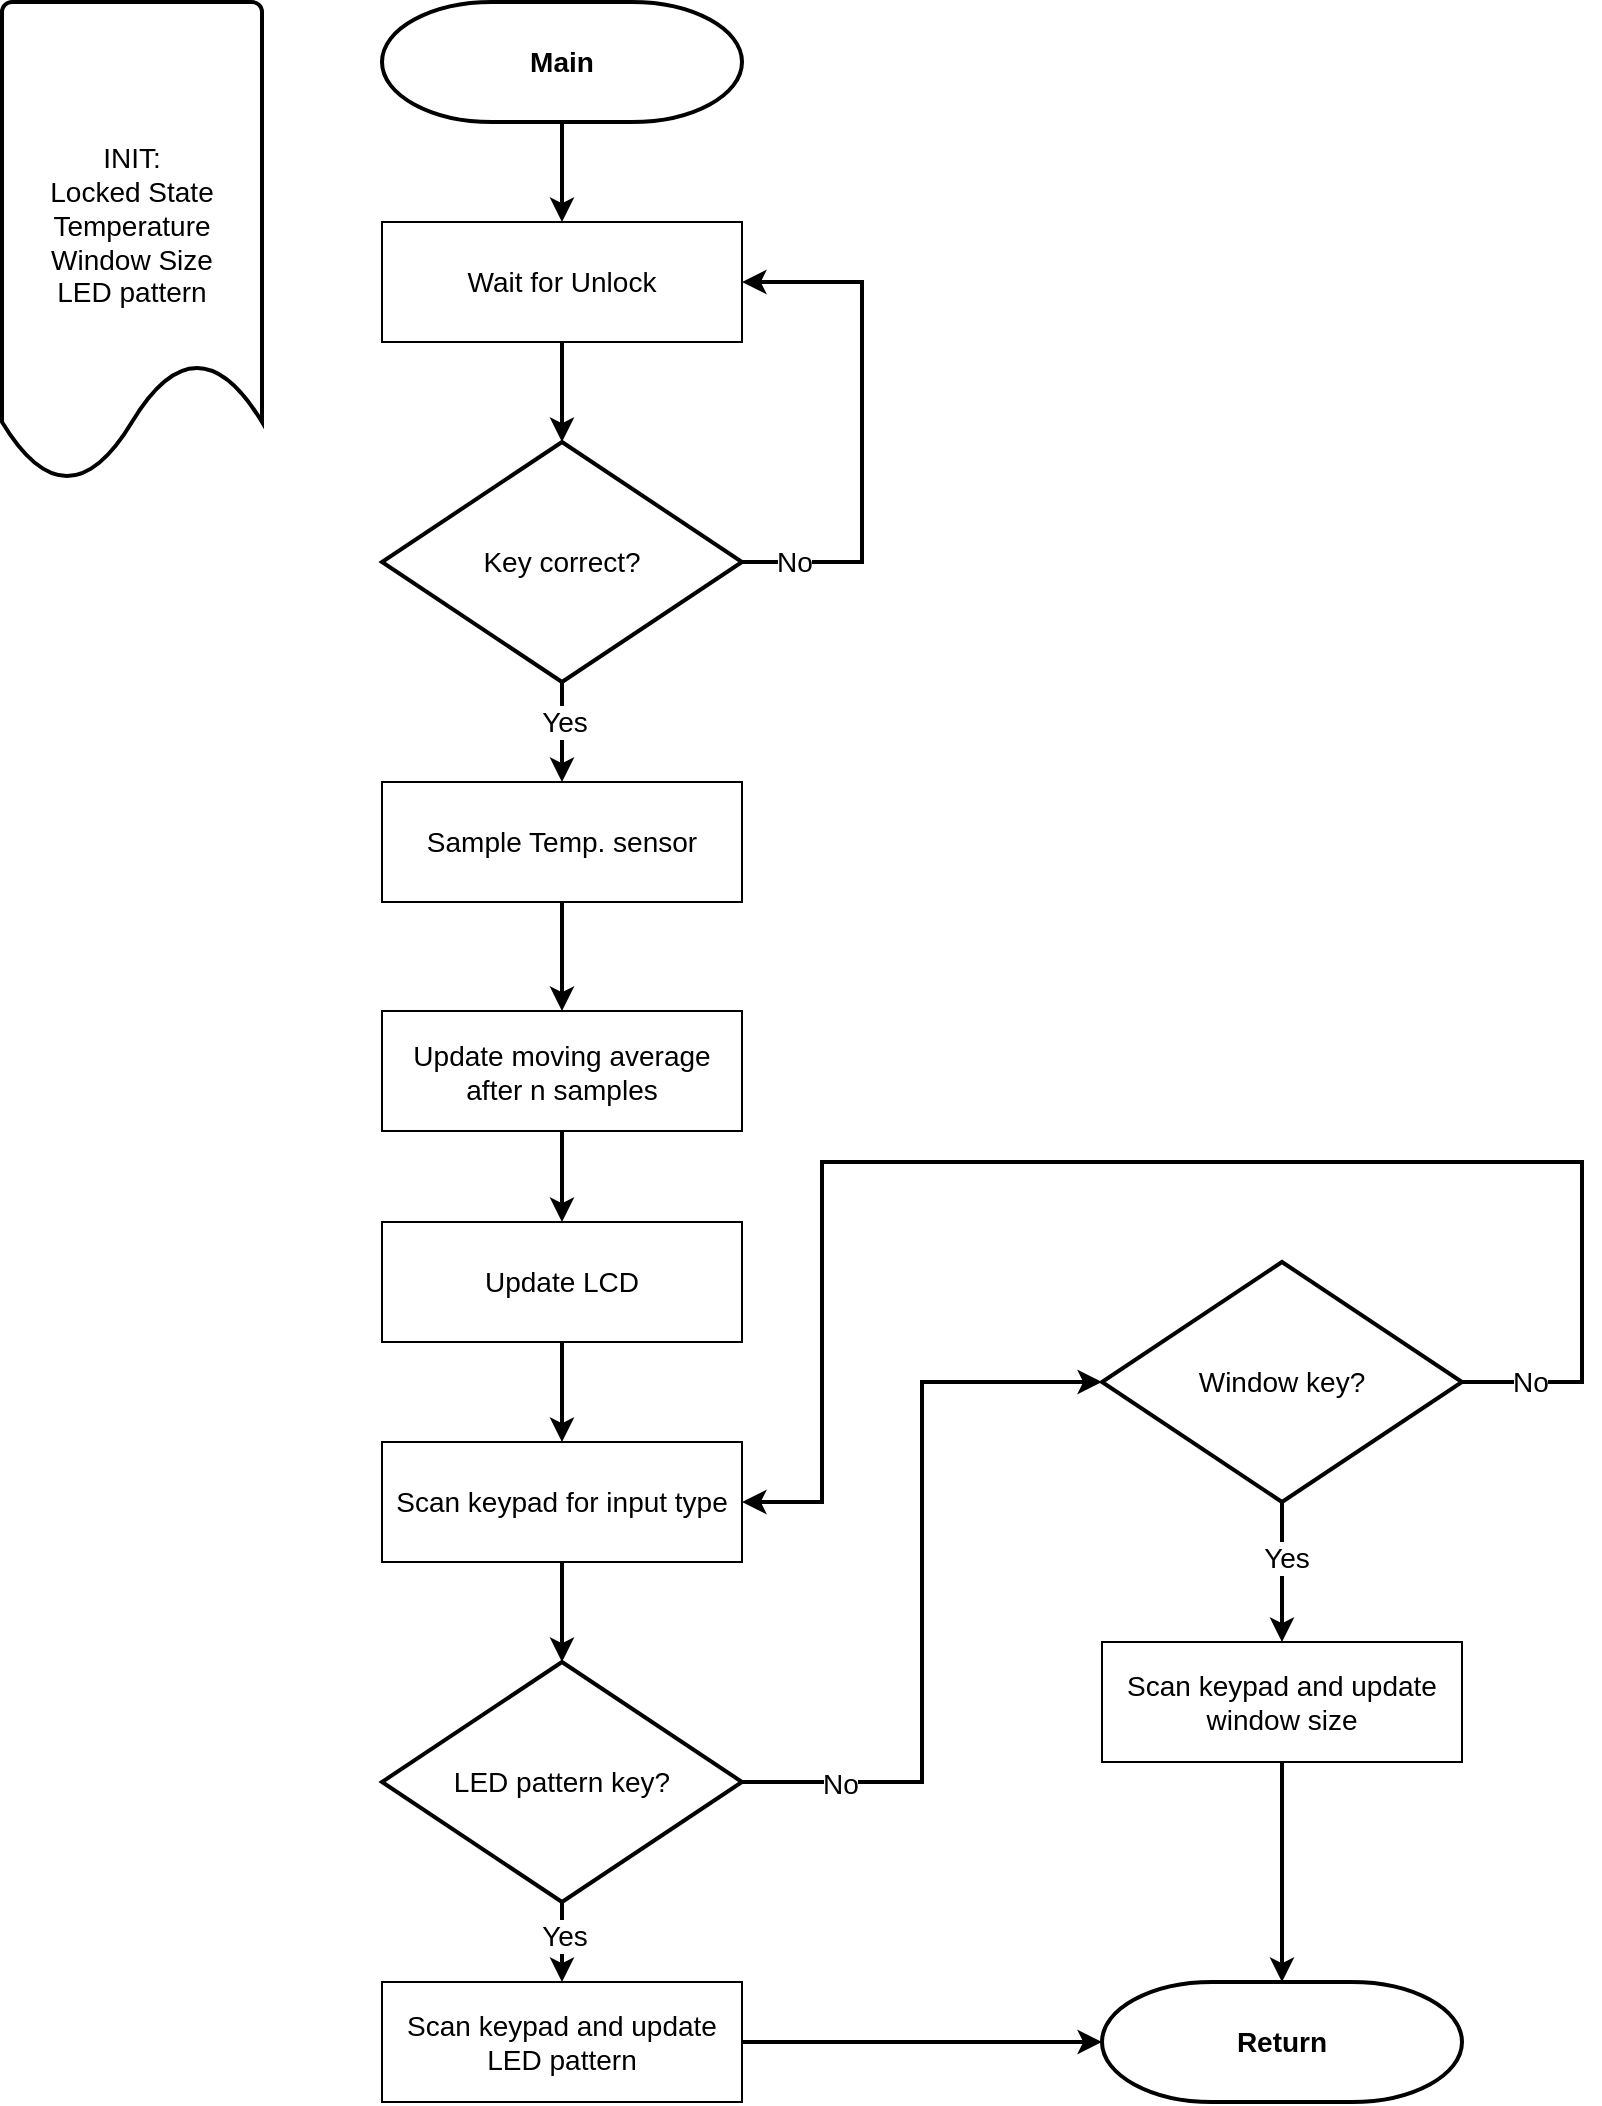 <mxfile version="26.1.1">
  <diagram id="C5RBs43oDa-KdzZeNtuy" name="Page-1">
    <mxGraphModel dx="1232" dy="1180" grid="0" gridSize="10" guides="1" tooltips="1" connect="1" arrows="1" fold="1" page="1" pageScale="1" pageWidth="827" pageHeight="1169" math="0" shadow="0">
      <root>
        <mxCell id="WIyWlLk6GJQsqaUBKTNV-0" />
        <mxCell id="WIyWlLk6GJQsqaUBKTNV-1" parent="WIyWlLk6GJQsqaUBKTNV-0" />
        <mxCell id="Gdzl-uF347rw7rMBFa8H-9" style="edgeStyle=orthogonalEdgeStyle;rounded=0;orthogonalLoop=1;jettySize=auto;html=1;exitX=0.5;exitY=1;exitDx=0;exitDy=0;exitPerimeter=0;entryX=0.5;entryY=0;entryDx=0;entryDy=0;strokeWidth=2;" parent="WIyWlLk6GJQsqaUBKTNV-1" source="Gdzl-uF347rw7rMBFa8H-0" target="Gdzl-uF347rw7rMBFa8H-1" edge="1">
          <mxGeometry relative="1" as="geometry" />
        </mxCell>
        <mxCell id="Gdzl-uF347rw7rMBFa8H-0" value="Main" style="strokeWidth=2;html=1;shape=mxgraph.flowchart.terminator;whiteSpace=wrap;fontSize=14;fontStyle=1" parent="WIyWlLk6GJQsqaUBKTNV-1" vertex="1">
          <mxGeometry x="200" y="80" width="180" height="60" as="geometry" />
        </mxCell>
        <mxCell id="Gdzl-uF347rw7rMBFa8H-1" value="Wait for Unlock" style="rounded=0;whiteSpace=wrap;html=1;fontSize=14;" parent="WIyWlLk6GJQsqaUBKTNV-1" vertex="1">
          <mxGeometry x="200" y="190" width="180" height="60" as="geometry" />
        </mxCell>
        <mxCell id="Gdzl-uF347rw7rMBFa8H-4" style="edgeStyle=orthogonalEdgeStyle;rounded=0;orthogonalLoop=1;jettySize=auto;html=1;exitX=1;exitY=0.5;exitDx=0;exitDy=0;exitPerimeter=0;entryX=1;entryY=0.5;entryDx=0;entryDy=0;strokeWidth=2;" parent="WIyWlLk6GJQsqaUBKTNV-1" source="Gdzl-uF347rw7rMBFa8H-2" target="Gdzl-uF347rw7rMBFa8H-1" edge="1">
          <mxGeometry relative="1" as="geometry">
            <Array as="points">
              <mxPoint x="440" y="360" />
              <mxPoint x="440" y="220" />
            </Array>
          </mxGeometry>
        </mxCell>
        <mxCell id="Gdzl-uF347rw7rMBFa8H-34" value="No" style="edgeLabel;html=1;align=center;verticalAlign=middle;resizable=0;points=[];fontSize=14;" parent="Gdzl-uF347rw7rMBFa8H-4" vertex="1" connectable="0">
          <mxGeometry x="-0.8" relative="1" as="geometry">
            <mxPoint as="offset" />
          </mxGeometry>
        </mxCell>
        <mxCell id="Gdzl-uF347rw7rMBFa8H-11" style="edgeStyle=orthogonalEdgeStyle;rounded=0;orthogonalLoop=1;jettySize=auto;html=1;exitX=0.5;exitY=1;exitDx=0;exitDy=0;exitPerimeter=0;entryX=0.5;entryY=0;entryDx=0;entryDy=0;strokeWidth=2;" parent="WIyWlLk6GJQsqaUBKTNV-1" source="Gdzl-uF347rw7rMBFa8H-2" target="Gdzl-uF347rw7rMBFa8H-5" edge="1">
          <mxGeometry relative="1" as="geometry" />
        </mxCell>
        <mxCell id="Gdzl-uF347rw7rMBFa8H-33" value="Yes" style="edgeLabel;html=1;align=center;verticalAlign=middle;resizable=0;points=[];fontSize=14;" parent="Gdzl-uF347rw7rMBFa8H-11" vertex="1" connectable="0">
          <mxGeometry x="-0.2" y="1" relative="1" as="geometry">
            <mxPoint as="offset" />
          </mxGeometry>
        </mxCell>
        <mxCell id="Gdzl-uF347rw7rMBFa8H-2" value="Key correct?" style="strokeWidth=2;html=1;shape=mxgraph.flowchart.decision;whiteSpace=wrap;fontSize=14;" parent="WIyWlLk6GJQsqaUBKTNV-1" vertex="1">
          <mxGeometry x="200" y="300" width="180" height="120" as="geometry" />
        </mxCell>
        <mxCell id="Gdzl-uF347rw7rMBFa8H-3" value="INIT:&lt;div&gt;Locked State&lt;/div&gt;&lt;div&gt;Temperature&lt;/div&gt;&lt;div&gt;Window Size&lt;/div&gt;&lt;div&gt;LED pattern&lt;/div&gt;&lt;div&gt;&lt;br&gt;&lt;/div&gt;" style="strokeWidth=2;html=1;shape=mxgraph.flowchart.document2;whiteSpace=wrap;size=0.25;fontSize=14;" parent="WIyWlLk6GJQsqaUBKTNV-1" vertex="1">
          <mxGeometry x="10" y="80" width="130" height="240" as="geometry" />
        </mxCell>
        <mxCell id="Gdzl-uF347rw7rMBFa8H-12" style="edgeStyle=orthogonalEdgeStyle;rounded=0;orthogonalLoop=1;jettySize=auto;html=1;exitX=0.5;exitY=1;exitDx=0;exitDy=0;entryX=0.5;entryY=0;entryDx=0;entryDy=0;strokeWidth=2;" parent="WIyWlLk6GJQsqaUBKTNV-1" source="Gdzl-uF347rw7rMBFa8H-5" target="Gdzl-uF347rw7rMBFa8H-6" edge="1">
          <mxGeometry relative="1" as="geometry" />
        </mxCell>
        <mxCell id="Gdzl-uF347rw7rMBFa8H-5" value="Sample Temp. sensor" style="rounded=0;whiteSpace=wrap;html=1;fontSize=14;" parent="WIyWlLk6GJQsqaUBKTNV-1" vertex="1">
          <mxGeometry x="200" y="470" width="180" height="60" as="geometry" />
        </mxCell>
        <mxCell id="Gdzl-uF347rw7rMBFa8H-13" style="edgeStyle=orthogonalEdgeStyle;rounded=0;orthogonalLoop=1;jettySize=auto;html=1;exitX=0.5;exitY=1;exitDx=0;exitDy=0;entryX=0.5;entryY=0;entryDx=0;entryDy=0;strokeWidth=2;" parent="WIyWlLk6GJQsqaUBKTNV-1" source="Gdzl-uF347rw7rMBFa8H-6" target="Gdzl-uF347rw7rMBFa8H-7" edge="1">
          <mxGeometry relative="1" as="geometry" />
        </mxCell>
        <mxCell id="Gdzl-uF347rw7rMBFa8H-6" value="Update moving average after n samples" style="rounded=0;whiteSpace=wrap;html=1;fontSize=14;" parent="WIyWlLk6GJQsqaUBKTNV-1" vertex="1">
          <mxGeometry x="200" y="584.5" width="180" height="60" as="geometry" />
        </mxCell>
        <mxCell id="Gdzl-uF347rw7rMBFa8H-14" style="edgeStyle=orthogonalEdgeStyle;rounded=0;orthogonalLoop=1;jettySize=auto;html=1;exitX=0.5;exitY=1;exitDx=0;exitDy=0;entryX=0.5;entryY=0;entryDx=0;entryDy=0;strokeWidth=2;" parent="WIyWlLk6GJQsqaUBKTNV-1" source="Gdzl-uF347rw7rMBFa8H-7" target="Gdzl-uF347rw7rMBFa8H-8" edge="1">
          <mxGeometry relative="1" as="geometry" />
        </mxCell>
        <mxCell id="Gdzl-uF347rw7rMBFa8H-7" value="Update LCD" style="rounded=0;whiteSpace=wrap;html=1;fontSize=14;" parent="WIyWlLk6GJQsqaUBKTNV-1" vertex="1">
          <mxGeometry x="200" y="690" width="180" height="60" as="geometry" />
        </mxCell>
        <mxCell id="Gdzl-uF347rw7rMBFa8H-8" value="Scan keypad for input type" style="rounded=0;whiteSpace=wrap;html=1;fontSize=14;" parent="WIyWlLk6GJQsqaUBKTNV-1" vertex="1">
          <mxGeometry x="200" y="800" width="180" height="60" as="geometry" />
        </mxCell>
        <mxCell id="Gdzl-uF347rw7rMBFa8H-10" style="edgeStyle=orthogonalEdgeStyle;rounded=0;orthogonalLoop=1;jettySize=auto;html=1;exitX=0.5;exitY=1;exitDx=0;exitDy=0;entryX=0.5;entryY=0;entryDx=0;entryDy=0;entryPerimeter=0;strokeWidth=2;" parent="WIyWlLk6GJQsqaUBKTNV-1" source="Gdzl-uF347rw7rMBFa8H-1" target="Gdzl-uF347rw7rMBFa8H-2" edge="1">
          <mxGeometry relative="1" as="geometry" />
        </mxCell>
        <mxCell id="Gdzl-uF347rw7rMBFa8H-24" style="edgeStyle=orthogonalEdgeStyle;rounded=0;orthogonalLoop=1;jettySize=auto;html=1;exitX=0.5;exitY=1;exitDx=0;exitDy=0;exitPerimeter=0;entryX=0.5;entryY=0;entryDx=0;entryDy=0;strokeWidth=2;" parent="WIyWlLk6GJQsqaUBKTNV-1" source="Gdzl-uF347rw7rMBFa8H-15" target="Gdzl-uF347rw7rMBFa8H-22" edge="1">
          <mxGeometry relative="1" as="geometry" />
        </mxCell>
        <mxCell id="Gdzl-uF347rw7rMBFa8H-32" value="Yes" style="edgeLabel;html=1;align=center;verticalAlign=middle;resizable=0;points=[];fontSize=14;" parent="Gdzl-uF347rw7rMBFa8H-24" vertex="1" connectable="0">
          <mxGeometry x="-0.2" y="2" relative="1" as="geometry">
            <mxPoint as="offset" />
          </mxGeometry>
        </mxCell>
        <mxCell id="Gdzl-uF347rw7rMBFa8H-30" style="edgeStyle=orthogonalEdgeStyle;rounded=0;orthogonalLoop=1;jettySize=auto;html=1;exitX=1;exitY=0.5;exitDx=0;exitDy=0;exitPerimeter=0;entryX=1;entryY=0.5;entryDx=0;entryDy=0;strokeWidth=2;" parent="WIyWlLk6GJQsqaUBKTNV-1" source="Gdzl-uF347rw7rMBFa8H-15" target="Gdzl-uF347rw7rMBFa8H-8" edge="1">
          <mxGeometry relative="1" as="geometry">
            <Array as="points">
              <mxPoint x="800" y="770" />
              <mxPoint x="800" y="660" />
              <mxPoint x="420" y="660" />
              <mxPoint x="420" y="830" />
            </Array>
          </mxGeometry>
        </mxCell>
        <mxCell id="Gdzl-uF347rw7rMBFa8H-31" value="No" style="edgeLabel;html=1;align=center;verticalAlign=middle;resizable=0;points=[];fontSize=14;" parent="Gdzl-uF347rw7rMBFa8H-30" vertex="1" connectable="0">
          <mxGeometry x="-0.91" relative="1" as="geometry">
            <mxPoint as="offset" />
          </mxGeometry>
        </mxCell>
        <mxCell id="Gdzl-uF347rw7rMBFa8H-15" value="Window key?" style="strokeWidth=2;html=1;shape=mxgraph.flowchart.decision;whiteSpace=wrap;fontSize=14;" parent="WIyWlLk6GJQsqaUBKTNV-1" vertex="1">
          <mxGeometry x="560" y="710" width="180" height="120" as="geometry" />
        </mxCell>
        <mxCell id="Gdzl-uF347rw7rMBFa8H-23" style="edgeStyle=orthogonalEdgeStyle;rounded=0;orthogonalLoop=1;jettySize=auto;html=1;exitX=0.5;exitY=1;exitDx=0;exitDy=0;exitPerimeter=0;entryX=0.5;entryY=0;entryDx=0;entryDy=0;strokeWidth=2;" parent="WIyWlLk6GJQsqaUBKTNV-1" source="Gdzl-uF347rw7rMBFa8H-16" target="Gdzl-uF347rw7rMBFa8H-21" edge="1">
          <mxGeometry relative="1" as="geometry" />
        </mxCell>
        <mxCell id="Gdzl-uF347rw7rMBFa8H-29" value="Yes" style="edgeLabel;html=1;align=center;verticalAlign=middle;resizable=0;points=[];fontSize=14;" parent="Gdzl-uF347rw7rMBFa8H-23" vertex="1" connectable="0">
          <mxGeometry x="-0.15" y="1" relative="1" as="geometry">
            <mxPoint as="offset" />
          </mxGeometry>
        </mxCell>
        <mxCell id="Gdzl-uF347rw7rMBFa8H-16" value="LED pattern key?" style="strokeWidth=2;html=1;shape=mxgraph.flowchart.decision;whiteSpace=wrap;fontSize=14;" parent="WIyWlLk6GJQsqaUBKTNV-1" vertex="1">
          <mxGeometry x="200" y="910" width="180" height="120" as="geometry" />
        </mxCell>
        <mxCell id="Gdzl-uF347rw7rMBFa8H-18" style="edgeStyle=orthogonalEdgeStyle;rounded=0;orthogonalLoop=1;jettySize=auto;html=1;exitX=0.5;exitY=1;exitDx=0;exitDy=0;entryX=0.5;entryY=0;entryDx=0;entryDy=0;entryPerimeter=0;strokeWidth=2;" parent="WIyWlLk6GJQsqaUBKTNV-1" source="Gdzl-uF347rw7rMBFa8H-8" target="Gdzl-uF347rw7rMBFa8H-16" edge="1">
          <mxGeometry relative="1" as="geometry" />
        </mxCell>
        <mxCell id="Gdzl-uF347rw7rMBFa8H-20" style="edgeStyle=orthogonalEdgeStyle;rounded=0;orthogonalLoop=1;jettySize=auto;html=1;exitX=1;exitY=0.5;exitDx=0;exitDy=0;exitPerimeter=0;entryX=0;entryY=0.5;entryDx=0;entryDy=0;entryPerimeter=0;strokeWidth=2;" parent="WIyWlLk6GJQsqaUBKTNV-1" source="Gdzl-uF347rw7rMBFa8H-16" target="Gdzl-uF347rw7rMBFa8H-15" edge="1">
          <mxGeometry relative="1" as="geometry" />
        </mxCell>
        <mxCell id="Gdzl-uF347rw7rMBFa8H-28" value="No" style="edgeLabel;html=1;align=center;verticalAlign=middle;resizable=0;points=[];fontSize=14;" parent="Gdzl-uF347rw7rMBFa8H-20" vertex="1" connectable="0">
          <mxGeometry x="-0.742" y="-1" relative="1" as="geometry">
            <mxPoint as="offset" />
          </mxGeometry>
        </mxCell>
        <mxCell id="Gdzl-uF347rw7rMBFa8H-26" style="edgeStyle=orthogonalEdgeStyle;rounded=0;orthogonalLoop=1;jettySize=auto;html=1;exitX=1;exitY=0.5;exitDx=0;exitDy=0;strokeWidth=2;" parent="WIyWlLk6GJQsqaUBKTNV-1" source="Gdzl-uF347rw7rMBFa8H-21" target="Gdzl-uF347rw7rMBFa8H-25" edge="1">
          <mxGeometry relative="1" as="geometry" />
        </mxCell>
        <mxCell id="Gdzl-uF347rw7rMBFa8H-21" value="Scan keypad and update LED pattern" style="rounded=0;whiteSpace=wrap;html=1;fontSize=14;" parent="WIyWlLk6GJQsqaUBKTNV-1" vertex="1">
          <mxGeometry x="200" y="1070" width="180" height="60" as="geometry" />
        </mxCell>
        <mxCell id="Gdzl-uF347rw7rMBFa8H-22" value="Scan keypad and update window size" style="rounded=0;whiteSpace=wrap;html=1;fontSize=14;" parent="WIyWlLk6GJQsqaUBKTNV-1" vertex="1">
          <mxGeometry x="560" y="900" width="180" height="60" as="geometry" />
        </mxCell>
        <mxCell id="Gdzl-uF347rw7rMBFa8H-25" value="Return" style="strokeWidth=2;html=1;shape=mxgraph.flowchart.terminator;whiteSpace=wrap;fontSize=14;fontStyle=1" parent="WIyWlLk6GJQsqaUBKTNV-1" vertex="1">
          <mxGeometry x="560" y="1070" width="180" height="60" as="geometry" />
        </mxCell>
        <mxCell id="Gdzl-uF347rw7rMBFa8H-27" style="edgeStyle=orthogonalEdgeStyle;rounded=0;orthogonalLoop=1;jettySize=auto;html=1;exitX=0.5;exitY=1;exitDx=0;exitDy=0;entryX=0.5;entryY=0;entryDx=0;entryDy=0;entryPerimeter=0;strokeWidth=2;" parent="WIyWlLk6GJQsqaUBKTNV-1" source="Gdzl-uF347rw7rMBFa8H-22" target="Gdzl-uF347rw7rMBFa8H-25" edge="1">
          <mxGeometry relative="1" as="geometry" />
        </mxCell>
      </root>
    </mxGraphModel>
  </diagram>
</mxfile>
